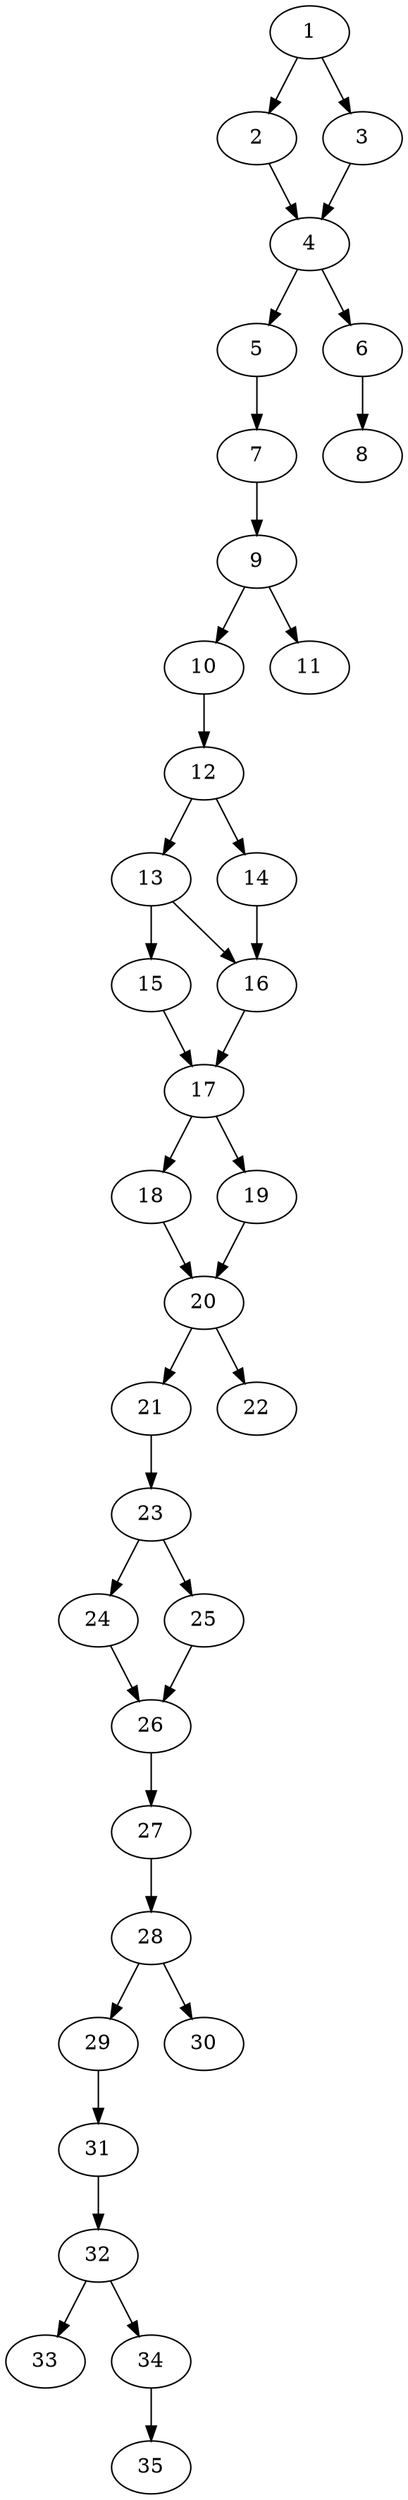 // DAG automatically generated by daggen at Thu Oct  3 14:05:37 2019
// ./daggen --dot -n 35 --ccr 0.3 --fat 0.3 --regular 0.5 --density 0.6 --mindata 5242880 --maxdata 52428800 
digraph G {
  1 [size="50141867", alpha="0.19", expect_size="15042560"] 
  1 -> 2 [size ="15042560"]
  1 -> 3 [size ="15042560"]
  2 [size="137666560", alpha="0.15", expect_size="41299968"] 
  2 -> 4 [size ="41299968"]
  3 [size="26695680", alpha="0.08", expect_size="8008704"] 
  3 -> 4 [size ="8008704"]
  4 [size="61521920", alpha="0.07", expect_size="18456576"] 
  4 -> 5 [size ="18456576"]
  4 -> 6 [size ="18456576"]
  5 [size="87743147", alpha="0.09", expect_size="26322944"] 
  5 -> 7 [size ="26322944"]
  6 [size="32252587", alpha="0.09", expect_size="9675776"] 
  6 -> 8 [size ="9675776"]
  7 [size="129041067", alpha="0.00", expect_size="38712320"] 
  7 -> 9 [size ="38712320"]
  8 [size="33897813", alpha="0.06", expect_size="10169344"] 
  9 [size="58231467", alpha="0.00", expect_size="17469440"] 
  9 -> 10 [size ="17469440"]
  9 -> 11 [size ="17469440"]
  10 [size="96781653", alpha="0.11", expect_size="29034496"] 
  10 -> 12 [size ="29034496"]
  11 [size="156317013", alpha="0.16", expect_size="46895104"] 
  12 [size="145189547", alpha="0.19", expect_size="43556864"] 
  12 -> 13 [size ="43556864"]
  12 -> 14 [size ="43556864"]
  13 [size="106178560", alpha="0.03", expect_size="31853568"] 
  13 -> 15 [size ="31853568"]
  13 -> 16 [size ="31853568"]
  14 [size="166140587", alpha="0.07", expect_size="49842176"] 
  14 -> 16 [size ="49842176"]
  15 [size="66573653", alpha="0.01", expect_size="19972096"] 
  15 -> 17 [size ="19972096"]
  16 [size="135321600", alpha="0.06", expect_size="40596480"] 
  16 -> 17 [size ="40596480"]
  17 [size="47988053", alpha="0.00", expect_size="14396416"] 
  17 -> 18 [size ="14396416"]
  17 -> 19 [size ="14396416"]
  18 [size="50022400", alpha="0.05", expect_size="15006720"] 
  18 -> 20 [size ="15006720"]
  19 [size="99048107", alpha="0.12", expect_size="29714432"] 
  19 -> 20 [size ="29714432"]
  20 [size="99051520", alpha="0.07", expect_size="29715456"] 
  20 -> 21 [size ="29715456"]
  20 -> 22 [size ="29715456"]
  21 [size="26446507", alpha="0.06", expect_size="7933952"] 
  21 -> 23 [size ="7933952"]
  22 [size="152579413", alpha="0.01", expect_size="45773824"] 
  23 [size="145868800", alpha="0.17", expect_size="43760640"] 
  23 -> 24 [size ="43760640"]
  23 -> 25 [size ="43760640"]
  24 [size="168949760", alpha="0.19", expect_size="50684928"] 
  24 -> 26 [size ="50684928"]
  25 [size="63972693", alpha="0.09", expect_size="19191808"] 
  25 -> 26 [size ="19191808"]
  26 [size="74437973", alpha="0.01", expect_size="22331392"] 
  26 -> 27 [size ="22331392"]
  27 [size="125006507", alpha="0.08", expect_size="37501952"] 
  27 -> 28 [size ="37501952"]
  28 [size="125631147", alpha="0.17", expect_size="37689344"] 
  28 -> 29 [size ="37689344"]
  28 -> 30 [size ="37689344"]
  29 [size="161232213", alpha="0.10", expect_size="48369664"] 
  29 -> 31 [size ="48369664"]
  30 [size="94836053", alpha="0.14", expect_size="28450816"] 
  31 [size="148954453", alpha="0.16", expect_size="44686336"] 
  31 -> 32 [size ="44686336"]
  32 [size="41683627", alpha="0.14", expect_size="12505088"] 
  32 -> 33 [size ="12505088"]
  32 -> 34 [size ="12505088"]
  33 [size="50507093", alpha="0.03", expect_size="15152128"] 
  34 [size="27357867", alpha="0.11", expect_size="8207360"] 
  34 -> 35 [size ="8207360"]
  35 [size="173568000", alpha="0.05", expect_size="52070400"] 
}
